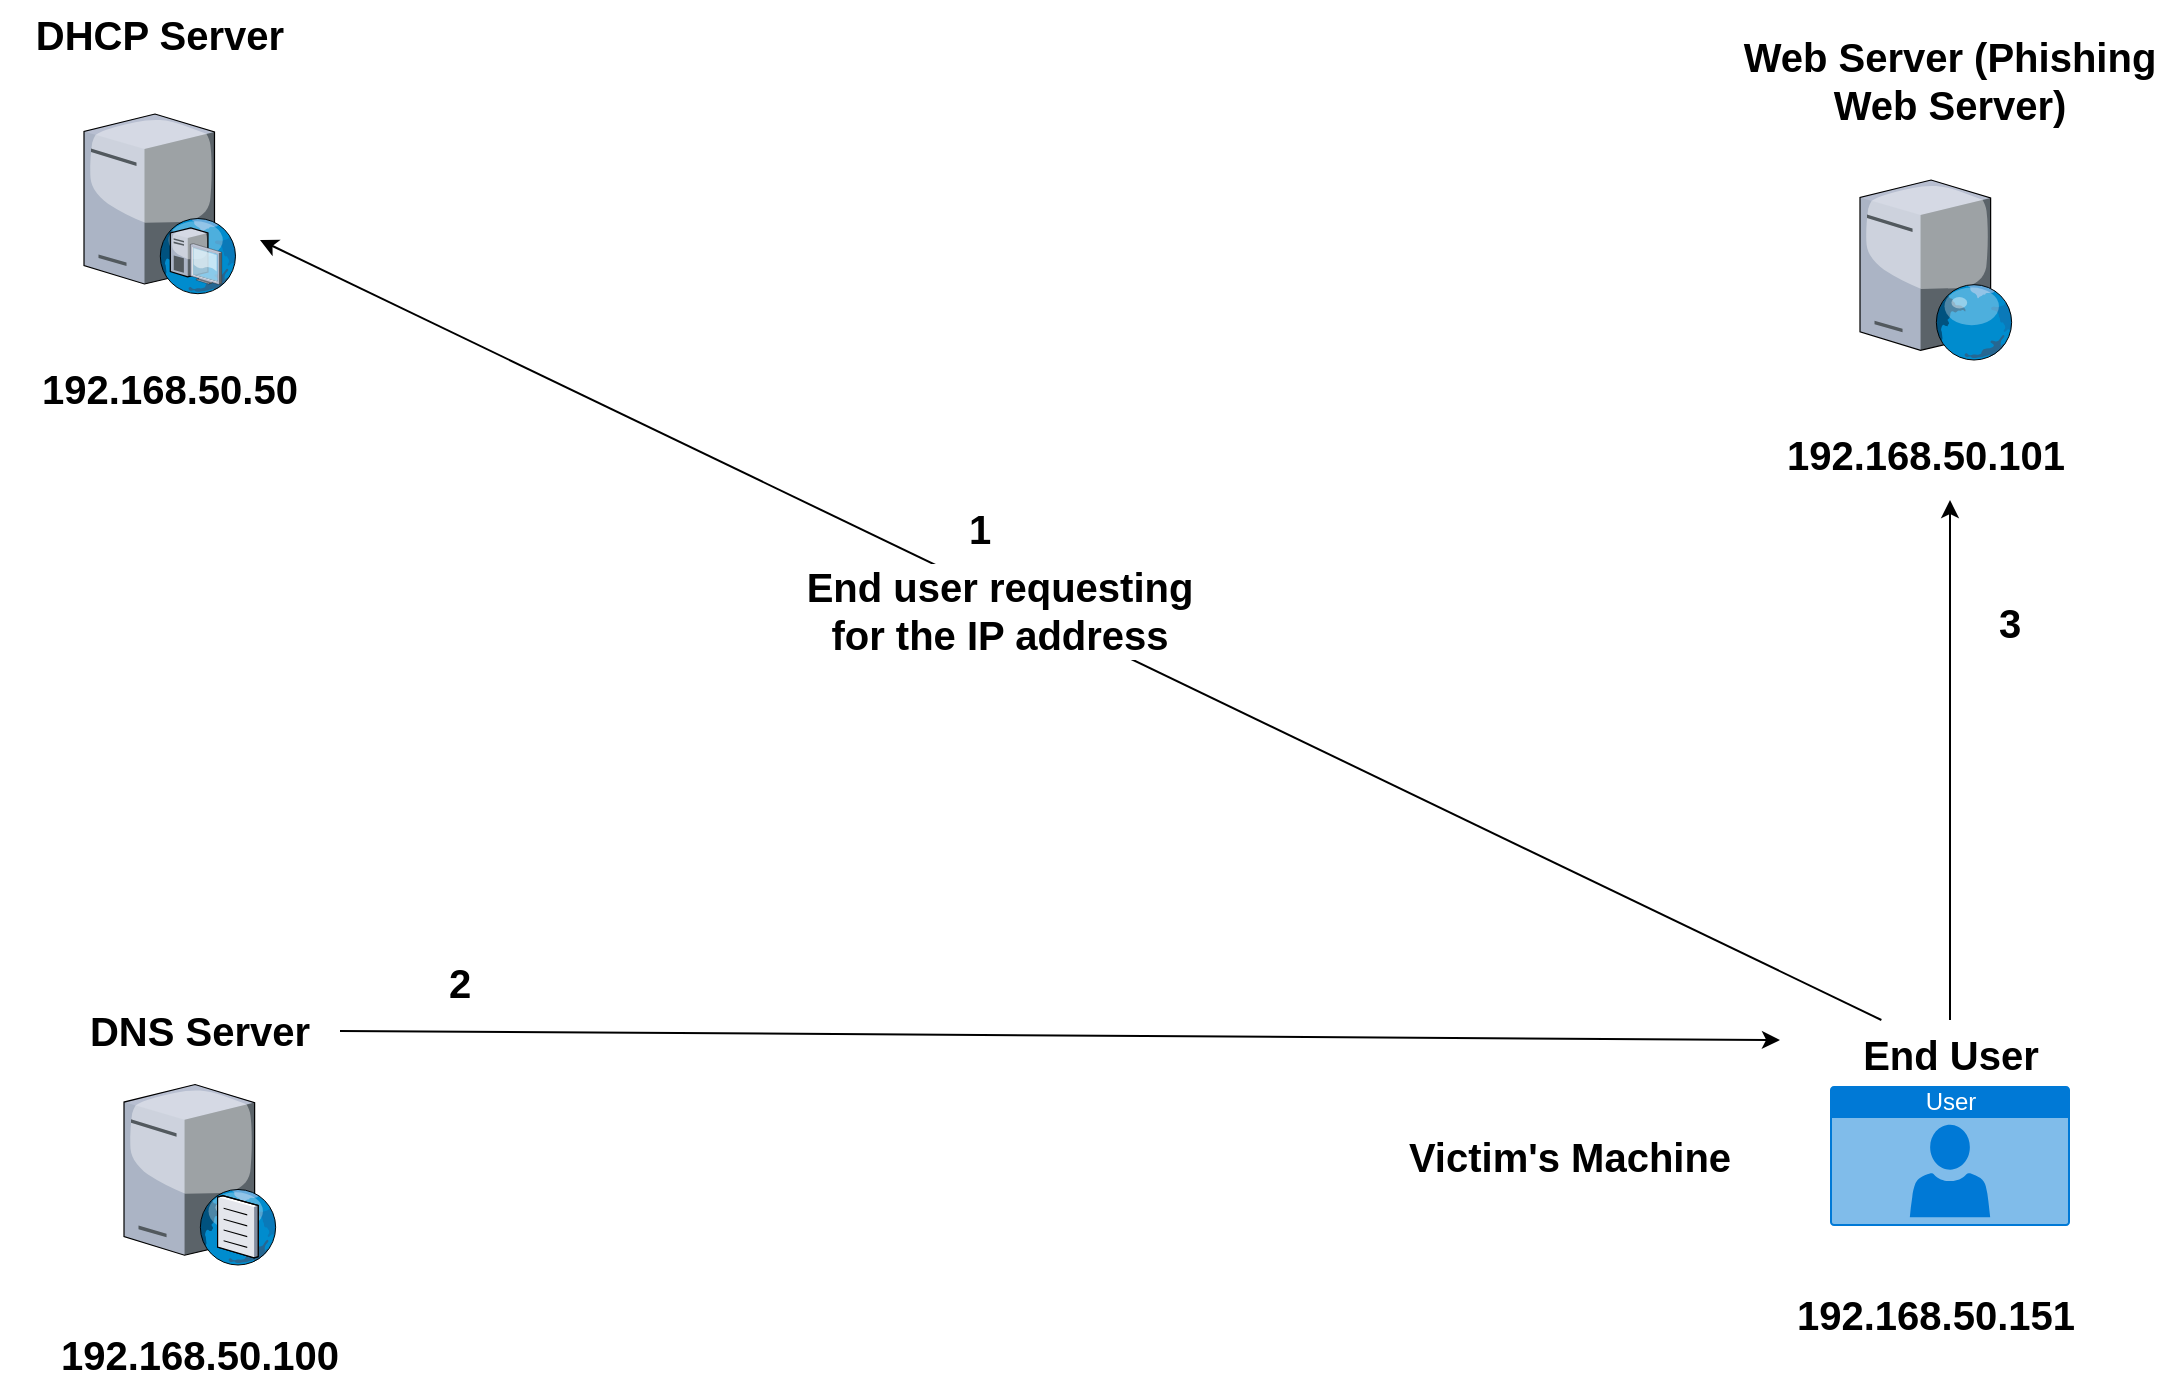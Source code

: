 <mxfile>
    <diagram id="eudRQXFHCF9D67rM8j8P" name="Page-1">
        <mxGraphModel dx="1735" dy="1310" grid="1" gridSize="10" guides="1" tooltips="1" connect="1" arrows="1" fold="1" page="1" pageScale="1" pageWidth="1169" pageHeight="827" math="0" shadow="0">
            <root>
                <mxCell id="0"/>
                <mxCell id="1" parent="0"/>
                <mxCell id="2" value="" style="verticalLabelPosition=bottom;sketch=0;aspect=fixed;html=1;verticalAlign=top;strokeColor=none;align=center;outlineConnect=0;shape=mxgraph.citrix.dhcp_server;" vertex="1" parent="1">
                    <mxGeometry x="72" y="117" width="76" height="90" as="geometry"/>
                </mxCell>
                <mxCell id="3" value="" style="verticalLabelPosition=bottom;sketch=0;aspect=fixed;html=1;verticalAlign=top;strokeColor=none;align=center;outlineConnect=0;shape=mxgraph.citrix.dns_server;" vertex="1" parent="1">
                    <mxGeometry x="92" y="600" width="76.5" height="92.5" as="geometry"/>
                </mxCell>
                <mxCell id="5" value="" style="verticalLabelPosition=bottom;sketch=0;aspect=fixed;html=1;verticalAlign=top;strokeColor=none;align=center;outlineConnect=0;shape=mxgraph.citrix.web_server;" vertex="1" parent="1">
                    <mxGeometry x="960" y="150" width="76.5" height="90" as="geometry"/>
                </mxCell>
                <mxCell id="6" value="User" style="html=1;strokeColor=none;fillColor=#0079D6;labelPosition=center;verticalLabelPosition=middle;verticalAlign=top;align=center;fontSize=12;outlineConnect=0;spacingTop=-6;fontColor=#FFFFFF;sketch=0;shape=mxgraph.sitemap.user;" vertex="1" parent="1">
                    <mxGeometry x="945" y="603" width="120" height="70" as="geometry"/>
                </mxCell>
                <mxCell id="7" value="DHCP Server" style="text;strokeColor=none;align=center;fillColor=none;html=1;verticalAlign=middle;whiteSpace=wrap;rounded=0;fontStyle=1;fontSize=20;" vertex="1" parent="1">
                    <mxGeometry x="40" y="77" width="140" as="geometry"/>
                </mxCell>
                <mxCell id="18" style="edgeStyle=none;html=1;fontSize=20;" edge="1" parent="1" source="8">
                    <mxGeometry relative="1" as="geometry">
                        <mxPoint x="920" y="580" as="targetPoint"/>
                    </mxGeometry>
                </mxCell>
                <mxCell id="8" value="DNS Server" style="text;strokeColor=none;align=center;fillColor=none;html=1;verticalAlign=middle;whiteSpace=wrap;rounded=0;fontStyle=1;fontSize=20;" vertex="1" parent="1">
                    <mxGeometry x="60" y="560" width="140" height="30" as="geometry"/>
                </mxCell>
                <mxCell id="9" value="Web Server (Phishing Web Server)" style="text;strokeColor=none;align=center;fillColor=none;html=1;verticalAlign=middle;whiteSpace=wrap;rounded=0;fontStyle=1;fontSize=20;" vertex="1" parent="1">
                    <mxGeometry x="900" y="60" width="210" height="80" as="geometry"/>
                </mxCell>
                <mxCell id="15" style="edgeStyle=none;html=1;fontSize=20;" edge="1" parent="1" source="10">
                    <mxGeometry relative="1" as="geometry">
                        <mxPoint x="160" y="180" as="targetPoint"/>
                    </mxGeometry>
                </mxCell>
                <mxCell id="19" style="edgeStyle=none;html=1;fontSize=20;" edge="1" parent="1" source="10">
                    <mxGeometry relative="1" as="geometry">
                        <mxPoint x="1005" y="310" as="targetPoint"/>
                    </mxGeometry>
                </mxCell>
                <mxCell id="10" value="End User" style="text;strokeColor=none;align=center;fillColor=none;html=1;verticalAlign=middle;whiteSpace=wrap;rounded=0;fontStyle=1;fontSize=20;" vertex="1" parent="1">
                    <mxGeometry x="932.5" y="570" width="145" height="33" as="geometry"/>
                </mxCell>
                <mxCell id="11" value="Victim's Machine" style="text;strokeColor=none;align=center;fillColor=none;html=1;verticalAlign=middle;whiteSpace=wrap;rounded=0;fontStyle=1;fontSize=20;" vertex="1" parent="1">
                    <mxGeometry x="730" y="621.5" width="170" height="33" as="geometry"/>
                </mxCell>
                <mxCell id="12" value="192.168.50.101" style="text;strokeColor=none;align=center;fillColor=none;html=1;verticalAlign=middle;whiteSpace=wrap;rounded=0;fontStyle=1;fontSize=20;" vertex="1" parent="1">
                    <mxGeometry x="907.5" y="270" width="170" height="33" as="geometry"/>
                </mxCell>
                <mxCell id="13" value="192.168.50.50" style="text;strokeColor=none;align=center;fillColor=none;html=1;verticalAlign=middle;whiteSpace=wrap;rounded=0;fontStyle=1;fontSize=20;" vertex="1" parent="1">
                    <mxGeometry x="30" y="237" width="170" height="33" as="geometry"/>
                </mxCell>
                <mxCell id="14" value="192.168.50.100" style="text;strokeColor=none;align=center;fillColor=none;html=1;verticalAlign=middle;whiteSpace=wrap;rounded=0;fontStyle=1;fontSize=20;" vertex="1" parent="1">
                    <mxGeometry x="45.25" y="720" width="170" height="33" as="geometry"/>
                </mxCell>
                <mxCell id="16" value="192.168.50.151" style="text;strokeColor=none;align=center;fillColor=none;html=1;verticalAlign=middle;whiteSpace=wrap;rounded=0;fontStyle=1;fontSize=20;" vertex="1" parent="1">
                    <mxGeometry x="913.25" y="700" width="170" height="33" as="geometry"/>
                </mxCell>
                <mxCell id="17" value="End user requesting for the IP address" style="text;align=center;html=1;verticalAlign=middle;whiteSpace=wrap;rounded=0;fontSize=20;fontStyle=1;labelBackgroundColor=default;" vertex="1" parent="1">
                    <mxGeometry x="430" y="330" width="200" height="70" as="geometry"/>
                </mxCell>
                <mxCell id="20" value="1" style="text;align=center;html=1;verticalAlign=middle;whiteSpace=wrap;rounded=0;fontSize=20;fontStyle=1;labelBackgroundColor=default;" vertex="1" parent="1">
                    <mxGeometry x="490" y="303" width="60" height="41.5" as="geometry"/>
                </mxCell>
                <mxCell id="21" value="2" style="text;align=center;html=1;verticalAlign=middle;whiteSpace=wrap;rounded=0;fontSize=20;fontStyle=1;labelBackgroundColor=default;" vertex="1" parent="1">
                    <mxGeometry x="230" y="530" width="60" height="41.5" as="geometry"/>
                </mxCell>
                <mxCell id="22" value="3" style="text;align=center;html=1;verticalAlign=middle;whiteSpace=wrap;rounded=0;fontSize=20;fontStyle=1;labelBackgroundColor=default;" vertex="1" parent="1">
                    <mxGeometry x="1005" y="350" width="60" height="41.5" as="geometry"/>
                </mxCell>
            </root>
        </mxGraphModel>
    </diagram>
</mxfile>